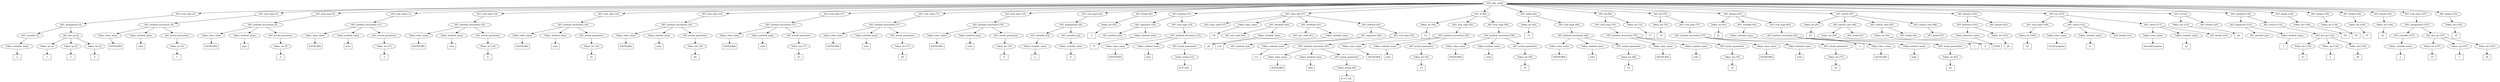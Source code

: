 /*
 * AST in dot format generated by phc -- the PHP compiler
 */

digraph AST {
node_0 [label="AST_php_script"];
node_1 [label="AST_eval_expr (2)"];
node_2 [label="AST_assignment (2)"];
node_3 [label="AST_variable (2)"];
node_4 [label="Token_variable_name"];
node_5 [label="a", shape=box]
node_4 -> node_5;
node_3 -> node_4;
node_6 [label="AST_bin_op (2)"];
node_7 [label="Token_int (2)"];
node_8 [label="1", shape=box]
node_7 -> node_8;
node_9 [label="Token_op (2)"];
node_10 [label="+", shape=box]
node_9 -> node_10;
node_11 [label="Token_int (2)"];
node_12 [label="2", shape=box]
node_11 -> node_12;
node_6 -> node_11;
node_6 -> node_9;
node_6 -> node_7;
node_2 -> node_6;
node_2 -> node_3;
node_1 -> node_2;
node_13 [label="AST_eval_expr (4)"];
node_14 [label="AST_method_invocation (4)"];
node_15 [label="Token_class_name"];
node_16 [label="%STDLIB%", shape=box]
node_15 -> node_16;
node_17 [label="Token_method_name"];
node_18 [label="echo", shape=box]
node_17 -> node_18;
node_19 [label="AST_actual_parameter"];
node_20 [label="Token_int (4)"];
node_21 [label="1", shape=box]
node_20 -> node_21;
node_19 -> node_20;
node_14 -> node_19;
node_14 -> node_17;
node_14 -> node_15;
node_13 -> node_14;
node_22 [label="AST_eval_expr (5)"];
node_23 [label="AST_method_invocation (5)"];
node_24 [label="Token_class_name"];
node_25 [label="%STDLIB%", shape=box]
node_24 -> node_25;
node_26 [label="Token_method_name"];
node_27 [label="echo", shape=box]
node_26 -> node_27;
node_28 [label="AST_actual_parameter"];
node_29 [label="Token_int (5)"];
node_30 [label="2", shape=box]
node_29 -> node_30;
node_28 -> node_29;
node_23 -> node_28;
node_23 -> node_26;
node_23 -> node_24;
node_22 -> node_23;
node_31 [label="AST_eval_expr (11)"];
node_32 [label="AST_method_invocation (11)"];
node_33 [label="Token_class_name"];
node_34 [label="%STDLIB%", shape=box]
node_33 -> node_34;
node_35 [label="Token_method_name"];
node_36 [label="echo", shape=box]
node_35 -> node_36;
node_37 [label="AST_actual_parameter"];
node_38 [label="Token_int (11)"];
node_39 [label="3", shape=box]
node_38 -> node_39;
node_37 -> node_38;
node_32 -> node_37;
node_32 -> node_35;
node_32 -> node_33;
node_31 -> node_32;
node_40 [label="AST_eval_expr (14)"];
node_41 [label="AST_method_invocation (14)"];
node_42 [label="Token_class_name"];
node_43 [label="%STDLIB%", shape=box]
node_42 -> node_43;
node_44 [label="Token_method_name"];
node_45 [label="echo", shape=box]
node_44 -> node_45;
node_46 [label="AST_actual_parameter"];
node_47 [label="Token_int (14)"];
node_48 [label="4", shape=box]
node_47 -> node_48;
node_46 -> node_47;
node_41 -> node_46;
node_41 -> node_44;
node_41 -> node_42;
node_40 -> node_41;
node_49 [label="AST_eval_expr (16)"];
node_50 [label="AST_method_invocation (16)"];
node_51 [label="Token_class_name"];
node_52 [label="%STDLIB%", shape=box]
node_51 -> node_52;
node_53 [label="Token_method_name"];
node_54 [label="echo", shape=box]
node_53 -> node_54;
node_55 [label="AST_actual_parameter"];
node_56 [label="Token_int (16)"];
node_57 [label="41", shape=box]
node_56 -> node_57;
node_55 -> node_56;
node_50 -> node_55;
node_50 -> node_53;
node_50 -> node_51;
node_49 -> node_50;
node_58 [label="AST_eval_expr (16)"];
node_59 [label="AST_method_invocation (16)"];
node_60 [label="Token_class_name"];
node_61 [label="%STDLIB%", shape=box]
node_60 -> node_61;
node_62 [label="Token_method_name"];
node_63 [label="echo", shape=box]
node_62 -> node_63;
node_64 [label="AST_actual_parameter"];
node_65 [label="Token_int (16)"];
node_66 [label="42", shape=box]
node_65 -> node_66;
node_64 -> node_65;
node_59 -> node_64;
node_59 -> node_62;
node_59 -> node_60;
node_58 -> node_59;
node_67 [label="AST_eval_expr (17)"];
node_68 [label="AST_method_invocation (17)"];
node_69 [label="Token_class_name"];
node_70 [label="%STDLIB%", shape=box]
node_69 -> node_70;
node_71 [label="Token_method_name"];
node_72 [label="echo", shape=box]
node_71 -> node_72;
node_73 [label="AST_actual_parameter"];
node_74 [label="Token_int (17)"];
node_75 [label="43", shape=box]
node_74 -> node_75;
node_73 -> node_74;
node_68 -> node_73;
node_68 -> node_71;
node_68 -> node_69;
node_67 -> node_68;
node_76 [label="AST_eval_expr (17)"];
node_77 [label="AST_method_invocation (17)"];
node_78 [label="Token_class_name"];
node_79 [label="%STDLIB%", shape=box]
node_78 -> node_79;
node_80 [label="Token_method_name"];
node_81 [label="echo", shape=box]
node_80 -> node_81;
node_82 [label="AST_actual_parameter"];
node_83 [label="Token_int (17)"];
node_84 [label="44", shape=box]
node_83 -> node_84;
node_82 -> node_83;
node_77 -> node_82;
node_77 -> node_80;
node_77 -> node_78;
node_76 -> node_77;
node_85 [label="AST_eval_expr (19)"];
node_86 [label="AST_method_invocation (19)"];
node_87 [label="Token_class_name"];
node_88 [label="%STDLIB%", shape=box]
node_87 -> node_88;
node_89 [label="Token_method_name"];
node_90 [label="echo", shape=box]
node_89 -> node_90;
node_91 [label="AST_actual_parameter"];
node_92 [label="Token_int (19)"];
node_93 [label="5", shape=box]
node_92 -> node_93;
node_91 -> node_92;
node_86 -> node_91;
node_86 -> node_89;
node_86 -> node_87;
node_85 -> node_86;
node_94 [label="AST_eval_expr (22)"];
node_95 [label="AST_assignment (22)"];
node_96 [label="AST_variable (22)"];
node_97 [label="Token_variable_name"];
node_98 [label="a", shape=box]
node_97 -> node_98;
node_96 -> node_97;
node_99 [label="AST_variable (22)"];
node_100 [label="Token_variable_name"];
node_101 [label="b", shape=box]
node_100 -> node_101;
node_99 -> node_100;
node_95 -> node_99;
node_95 -> node_96;
node_94 -> node_95;
node_102 [label="AST_break (25)"];
node_103 [label="Token_int (25)"];
node_104 [label="5", shape=box]
node_103 -> node_104;
node_102 -> node_103;
node_105 [label="AST_method (31)"];
node_106 [label="AST_signature (34)"];
node_107 [label="AST_method_mod"];
node_108 [label="Token_method_name"];
node_109 [label="f7", shape=box]
node_108 -> node_109;
node_106 -> node_108;
node_106 -> node_107;
node_110 [label="AST_eval_expr (33)"];
node_111 [label="AST_method_invocation (33)"];
node_112 [label="Token_class_name"];
node_113 [label="%STDLIB%", shape=box]
node_112 -> node_113;
node_114 [label="Token_method_name"];
node_115 [label="echo", shape=box]
node_114 -> node_115;
node_116 [label="AST_actual_parameter"];
node_117 [label="Token_string (33)"];
node_118 [label="In f7 (wit..", shape=box]
node_117 -> node_118;
node_116 -> node_117;
node_111 -> node_116;
node_111 -> node_114;
node_111 -> node_112;
node_110 -> node_111;
node_105 -> node_110;
node_105 -> node_106;
node_119 [label="AST_class_def (37)"];
node_120 [label="AST_class_mod (37)"];
node_121 [label="Token_class_name"];
node_122 [label="C8", shape=box]
node_121 -> node_122;
node_123 [label="AST_attribute (40)"];
node_124 [label="AST_attr_mod (40)"];
node_125 [label="Token_variable_name"];
node_126 [label="x9", shape=box]
node_125 -> node_126;
node_123 -> node_125;
node_123 -> node_124;
node_127 [label="AST_attribute (41)"];
node_128 [label="AST_attr_mod (41)"];
node_129 [label="Token_variable_name"];
node_130 [label="y10", shape=box]
node_129 -> node_130;
node_127 -> node_129;
node_127 -> node_128;
node_131 [label="AST_method (43)"];
node_132 [label="AST_signature (46)"];
node_133 [label="AST_method_mod"];
node_134 [label="Token_method_name"];
node_135 [label="c11", shape=box]
node_134 -> node_135;
node_132 -> node_134;
node_132 -> node_133;
node_136 [label="AST_eval_expr (45)"];
node_137 [label="AST_method_invocation (45)"];
node_138 [label="Token_class_name"];
node_139 [label="%STDLIB%", shape=box]
node_138 -> node_139;
node_140 [label="Token_method_name"];
node_141 [label="echo", shape=box]
node_140 -> node_141;
node_142 [label="AST_actual_parameter"];
node_143 [label="Token_string (45)"];
node_144 [label="In c11 (wi..", shape=box]
node_143 -> node_144;
node_142 -> node_143;
node_137 -> node_142;
node_137 -> node_140;
node_137 -> node_138;
node_136 -> node_137;
node_131 -> node_136;
node_131 -> node_132;
node_119 -> node_131;
node_119 -> node_127;
node_119 -> node_123;
node_119 -> node_121;
node_119 -> node_120;
node_145 [label="AST_if (50)"];
node_146 [label="Token_int (50)"];
node_147 [label="12", shape=box]
node_146 -> node_147;
node_148 [label="AST_eval_expr (52)"];
node_149 [label="AST_method_invocation (52)"];
node_150 [label="Token_class_name"];
node_151 [label="%STDLIB%", shape=box]
node_150 -> node_151;
node_152 [label="Token_method_name"];
node_153 [label="echo", shape=box]
node_152 -> node_153;
node_154 [label="AST_actual_parameter"];
node_155 [label="Token_int (52)"];
node_156 [label="13", shape=box]
node_155 -> node_156;
node_154 -> node_155;
node_149 -> node_154;
node_149 -> node_152;
node_149 -> node_150;
node_148 -> node_149;
node_157 [label="AST_eval_expr (58)"];
node_158 [label="AST_method_invocation (58)"];
node_159 [label="Token_class_name"];
node_160 [label="%STDLIB%", shape=box]
node_159 -> node_160;
node_161 [label="Token_method_name"];
node_162 [label="echo", shape=box]
node_161 -> node_162;
node_163 [label="AST_actual_parameter"];
node_164 [label="Token_int (58)"];
node_165 [label="14", shape=box]
node_164 -> node_165;
node_163 -> node_164;
node_158 -> node_163;
node_158 -> node_161;
node_158 -> node_159;
node_157 -> node_158;
node_145 -> node_157;
node_145 -> node_148;
node_145 -> node_146;
node_166 [label="AST_while (62)"];
node_167 [label="Token_int (62)"];
node_168 [label="15", shape=box]
node_167 -> node_168;
node_169 [label="AST_eval_expr (64)"];
node_170 [label="AST_method_invocation (64)"];
node_171 [label="Token_class_name"];
node_172 [label="%STDLIB%", shape=box]
node_171 -> node_172;
node_173 [label="Token_method_name"];
node_174 [label="echo", shape=box]
node_173 -> node_174;
node_175 [label="AST_actual_parameter"];
node_176 [label="Token_int (64)"];
node_177 [label="16", shape=box]
node_176 -> node_177;
node_175 -> node_176;
node_170 -> node_175;
node_170 -> node_173;
node_170 -> node_171;
node_169 -> node_170;
node_166 -> node_169;
node_166 -> node_167;
node_178 [label="AST_do (68)"];
node_179 [label="AST_eval_expr (70)"];
node_180 [label="AST_method_invocation (70)"];
node_181 [label="Token_class_name"];
node_182 [label="%STDLIB%", shape=box]
node_181 -> node_182;
node_183 [label="Token_method_name"];
node_184 [label="echo", shape=box]
node_183 -> node_184;
node_185 [label="AST_actual_parameter"];
node_186 [label="Token_int (70)"];
node_187 [label="18", shape=box]
node_186 -> node_187;
node_185 -> node_186;
node_180 -> node_185;
node_180 -> node_183;
node_180 -> node_181;
node_179 -> node_180;
node_188 [label="Token_int (72)"];
node_189 [label="17", shape=box]
node_188 -> node_189;
node_178 -> node_188;
node_178 -> node_179;
node_190 [label="AST_for (75)"];
node_191 [label="Token_int (75)"];
node_192 [label="19", shape=box]
node_191 -> node_192;
node_193 [label="AST_eval_expr (77)"];
node_194 [label="AST_method_invocation (77)"];
node_195 [label="Token_class_name"];
node_196 [label="%STDLIB%", shape=box]
node_195 -> node_196;
node_197 [label="Token_method_name"];
node_198 [label="echo", shape=box]
node_197 -> node_198;
node_199 [label="AST_actual_parameter"];
node_200 [label="Token_int (77)"];
node_201 [label="20", shape=box]
node_200 -> node_201;
node_199 -> node_200;
node_194 -> node_199;
node_194 -> node_197;
node_194 -> node_195;
node_193 -> node_194;
node_190 -> node_193;
node_190 -> node_191;
node_202 [label="AST_foreach (81)"];
node_203 [label="Token_int (81)"];
node_204 [label="21", shape=box]
node_203 -> node_204;
node_205 [label="AST_variable (81)"];
node_206 [label="Token_variable_name"];
node_207 [label="x", shape=box]
node_206 -> node_207;
node_205 -> node_206;
node_208 [label="AST_eval_expr (83)"];
node_209 [label="AST_method_invocation (83)"];
node_210 [label="Token_class_name"];
node_211 [label="%STDLIB%", shape=box]
node_210 -> node_211;
node_212 [label="Token_method_name"];
node_213 [label="echo", shape=box]
node_212 -> node_213;
node_214 [label="AST_actual_parameter"];
node_215 [label="Token_int (83)"];
node_216 [label="22", shape=box]
node_215 -> node_216;
node_214 -> node_215;
node_209 -> node_214;
node_209 -> node_212;
node_209 -> node_210;
node_208 -> node_209;
node_202 -> node_208;
node_202 -> node_205;
node_202 -> node_203;
node_217 [label="AST_switch (87)"];
node_218 [label="Token_int (87)"];
node_219 [label="23", shape=box]
node_218 -> node_219;
node_220 [label="AST_switch_case (90)"];
node_221 [label="Token_int (90)"];
node_222 [label="1", shape=box]
node_221 -> node_222;
node_223 [label="AST_break (91)"];
node_220 -> node_223;
node_220 -> node_221;
node_224 [label="AST_switch_case (93)"];
node_225 [label="Token_int (93)"];
node_226 [label="2", shape=box]
node_225 -> node_226;
node_227 [label="AST_break (94)"];
node_224 -> node_227;
node_224 -> node_225;
node_228 [label="AST_switch_case (96)"];
node_229 [label="AST_break (97)"];
node_228 -> node_229;
node_217 -> node_228;
node_217 -> node_224;
node_217 -> node_220;
node_217 -> node_218;
node_230 [label="AST_declare (101)"];
node_231 [label="AST_directive (101)"];
node_232 [label="Token_directive_name"];
node_233 [label="TICKS", shape=box]
node_232 -> node_233;
node_234 [label="Token_int (101)"];
node_235 [label="24", shape=box]
node_234 -> node_235;
node_231 -> node_234;
node_231 -> node_232;
node_236 [label="AST_break (103)"];
node_230 -> node_236;
node_230 -> node_231;
node_237 [label="AST_try (107)"];
node_238 [label="AST_eval_expr (109)"];
node_239 [label="Token_int (109)"];
node_240 [label="25", shape=box]
node_239 -> node_240;
node_238 -> node_239;
node_241 [label="AST_catch (112)"];
node_242 [label="Token_class_name"];
node_243 [label="FirstException", shape=box]
node_242 -> node_243;
node_244 [label="Token_variable_name"];
node_245 [label="e1", shape=box]
node_244 -> node_245;
node_246 [label="AST_break (114)"];
node_241 -> node_246;
node_241 -> node_244;
node_241 -> node_242;
node_247 [label="AST_catch (117)"];
node_248 [label="Token_class_name"];
node_249 [label="SecondException", shape=box]
node_248 -> node_249;
node_250 [label="Token_variable_name"];
node_251 [label="e2", shape=box]
node_250 -> node_251;
node_252 [label="AST_break (119)"];
node_247 -> node_252;
node_247 -> node_250;
node_247 -> node_248;
node_237 -> node_247;
node_237 -> node_241;
node_237 -> node_238;
node_253 [label="AST_if (123)"];
node_254 [label="Token_int (123)"];
node_255 [label="26", shape=box]
node_254 -> node_255;
node_256 [label="AST_break (125)"];
node_253 -> node_256;
node_253 -> node_254;
node_257 [label="AST_method (130)"];
node_258 [label="AST_signature (133)"];
node_259 [label="AST_method_mod"];
node_260 [label="Token_method_name"];
node_261 [label="f", shape=box]
node_260 -> node_261;
node_258 -> node_260;
node_258 -> node_259;
node_262 [label="AST_return (132)"];
node_263 [label="AST_bin_op (132)"];
node_264 [label="Token_int (132)"];
node_265 [label="27", shape=box]
node_264 -> node_265;
node_266 [label="Token_op (132)"];
node_267 [label="+", shape=box]
node_266 -> node_267;
node_268 [label="Token_int (132)"];
node_269 [label="28", shape=box]
node_268 -> node_269;
node_263 -> node_268;
node_263 -> node_266;
node_263 -> node_264;
node_262 -> node_263;
node_257 -> node_262;
node_257 -> node_258;
node_270 [label="AST_break (136)"];
node_271 [label="Token_int (136)"];
node_272 [label="29", shape=box]
node_271 -> node_272;
node_270 -> node_271;
node_273 [label="AST_break (139)"];
node_274 [label="Token_int (139)"];
node_275 [label="30", shape=box]
node_274 -> node_275;
node_273 -> node_274;
node_276 [label="AST_break (142)"];
node_277 [label="Token_int (142)"];
node_278 [label="31", shape=box]
node_277 -> node_278;
node_276 -> node_277;
node_279 [label="AST_break (144)"];
node_280 [label="Token_int (144)"];
node_281 [label="32", shape=box]
node_280 -> node_281;
node_279 -> node_280;
node_282 [label="AST_eval_expr (147)"];
node_283 [label="AST_assignment (147)"];
node_284 [label="AST_variable (147)"];
node_285 [label="Token_variable_name"];
node_286 [label="x", shape=box]
node_285 -> node_286;
node_284 -> node_285;
node_287 [label="AST_bin_op (147)"];
node_288 [label="Token_int (147)"];
node_289 [label="33", shape=box]
node_288 -> node_289;
node_290 [label="Token_op (147)"];
node_291 [label="+", shape=box]
node_290 -> node_291;
node_292 [label="Token_int (147)"];
node_293 [label="34", shape=box]
node_292 -> node_293;
node_287 -> node_292;
node_287 -> node_290;
node_287 -> node_288;
node_283 -> node_287;
node_283 -> node_284;
node_282 -> node_283;
node_294 [label="AST_break (152)"];
node_295 [label="Token_int (152)"];
node_296 [label="35", shape=box]
node_295 -> node_296;
node_294 -> node_295;
node_0 -> node_294;
node_0 -> node_282;
node_0 -> node_279;
node_0 -> node_276;
node_0 -> node_273;
node_0 -> node_270;
node_0 -> node_257;
node_0 -> node_253;
node_0 -> node_237;
node_0 -> node_230;
node_0 -> node_217;
node_0 -> node_202;
node_0 -> node_190;
node_0 -> node_178;
node_0 -> node_166;
node_0 -> node_145;
node_0 -> node_119;
node_0 -> node_105;
node_0 -> node_102;
node_0 -> node_94;
node_0 -> node_85;
node_0 -> node_76;
node_0 -> node_67;
node_0 -> node_58;
node_0 -> node_49;
node_0 -> node_40;
node_0 -> node_31;
node_0 -> node_22;
node_0 -> node_13;
node_0 -> node_1;
}
